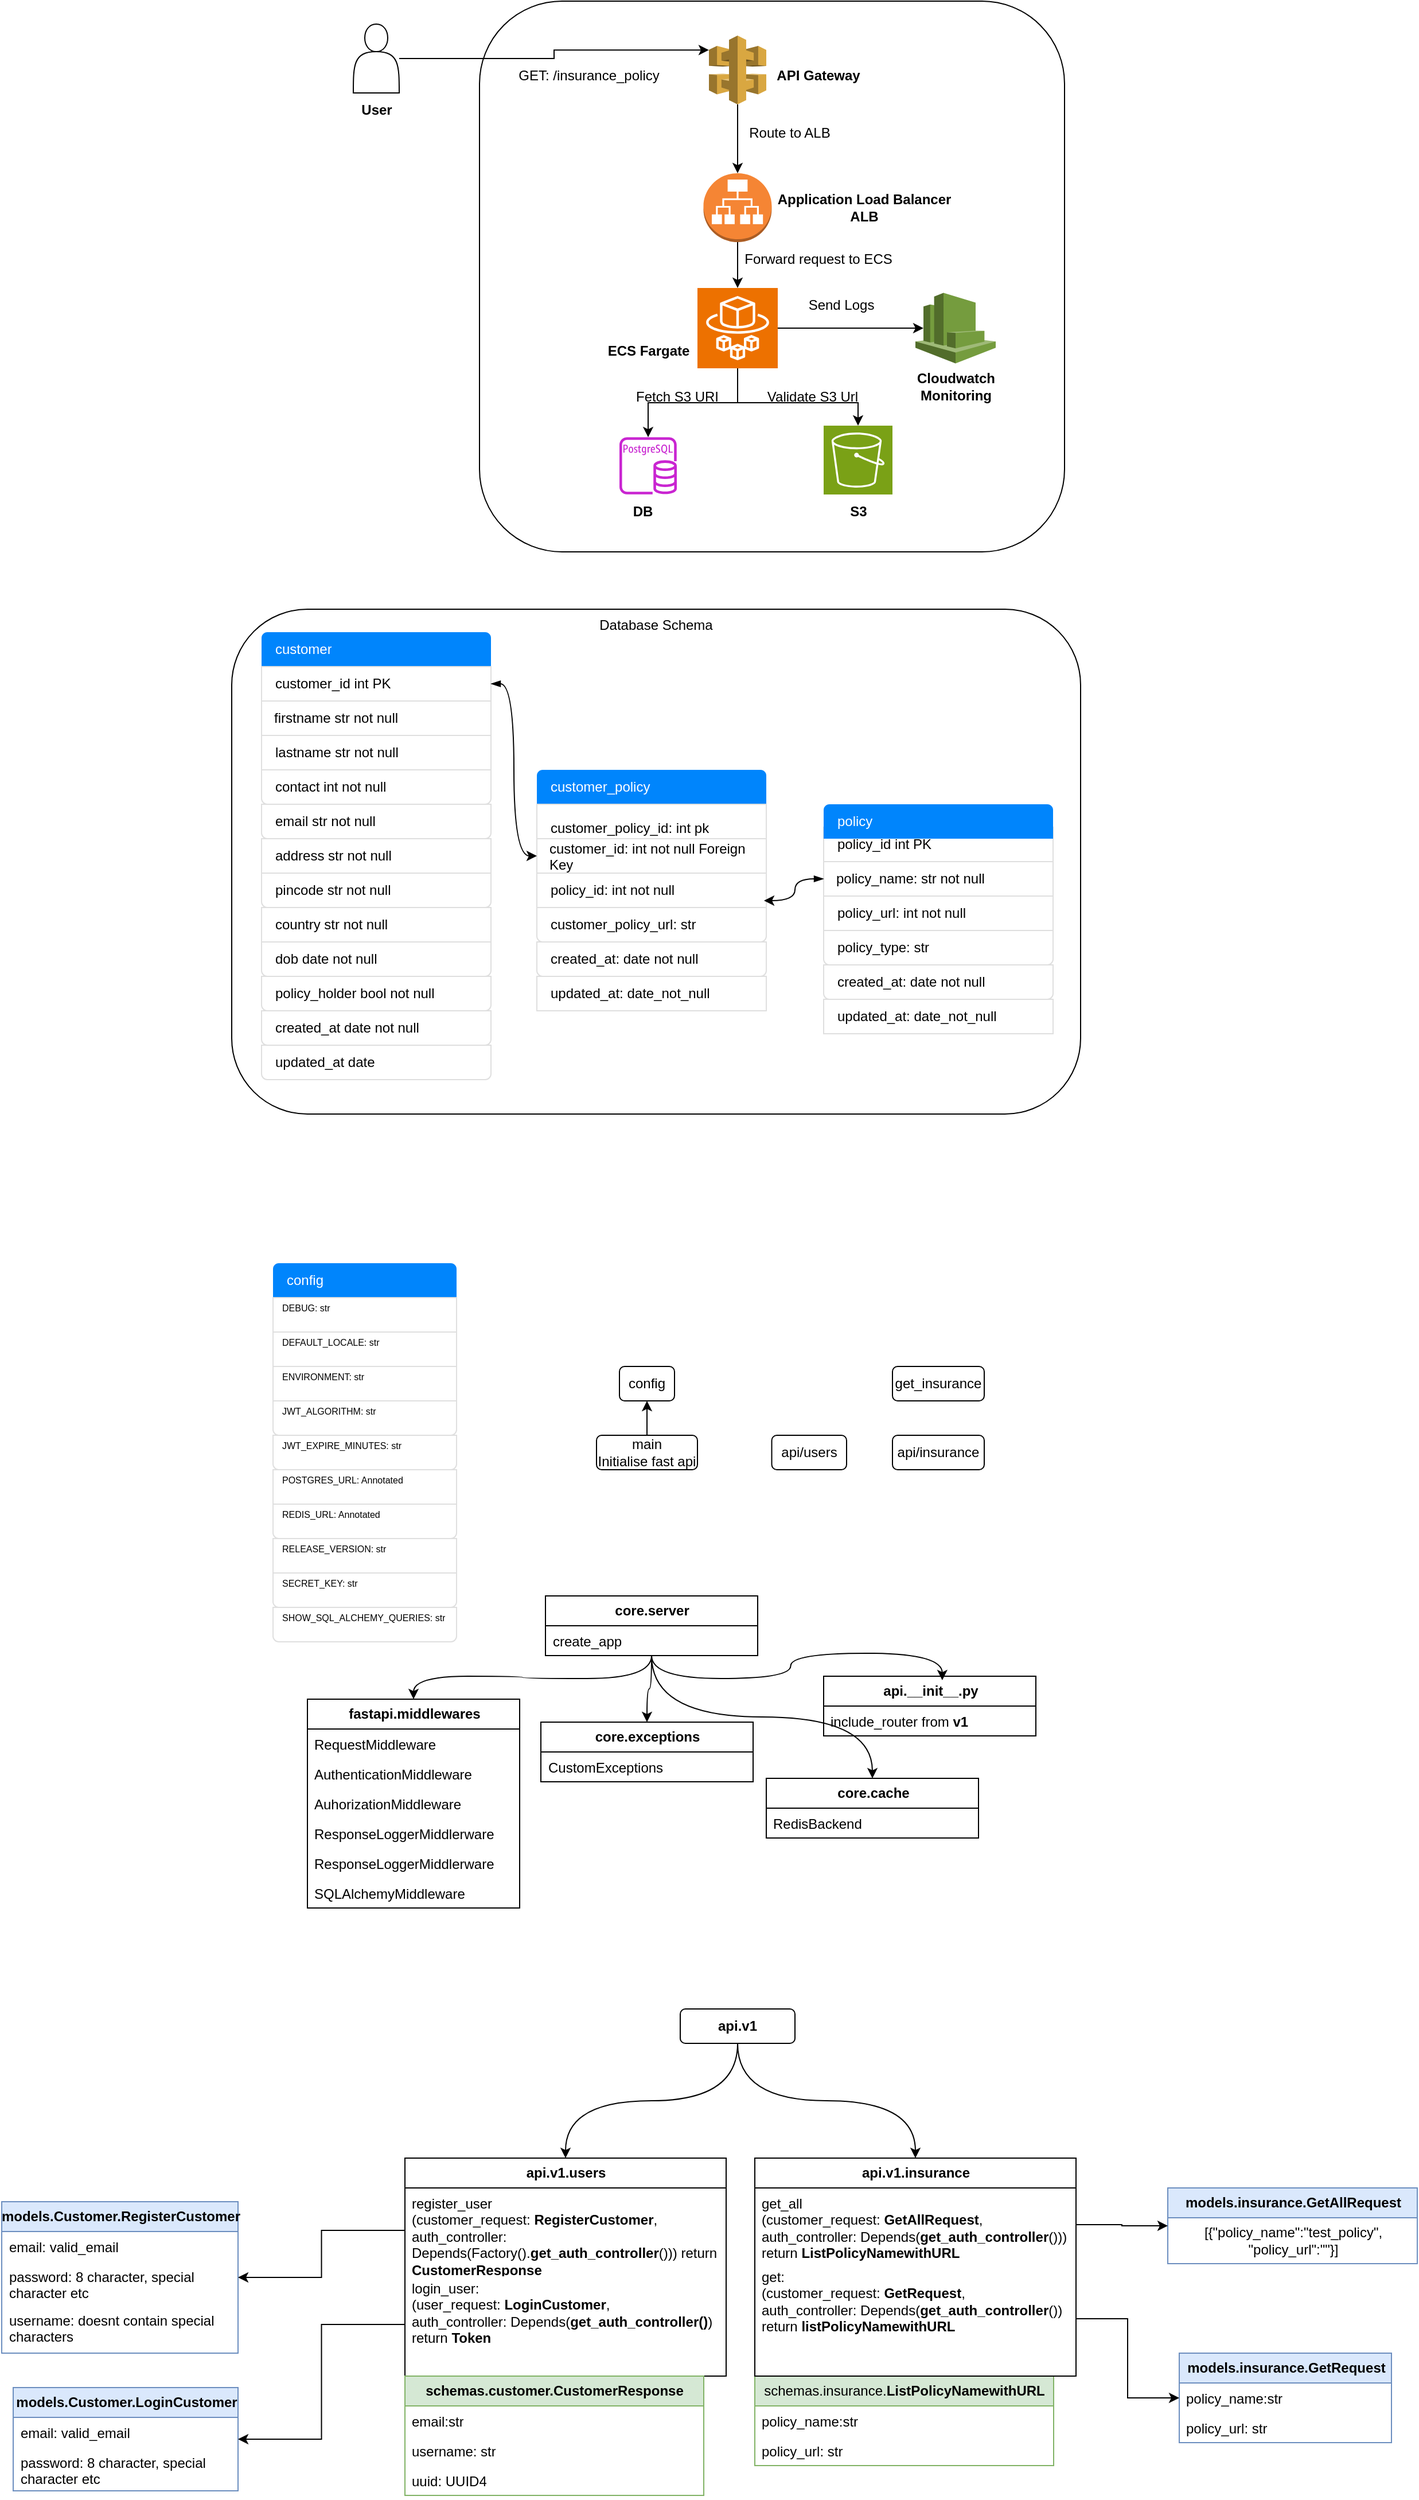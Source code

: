 <mxfile version="24.7.17">
  <diagram name="Page-1" id="BmRHWeZcQ2JRgK2zJg85">
    <mxGraphModel dx="2812" dy="1030" grid="1" gridSize="10" guides="1" tooltips="1" connect="1" arrows="1" fold="1" page="1" pageScale="1" pageWidth="827" pageHeight="1169" math="0" shadow="0">
      <root>
        <mxCell id="0" />
        <mxCell id="1" parent="0" />
        <mxCell id="vHByHvFqB6uSiXXfUXoa-16" value="Database Schema" style="rounded=1;whiteSpace=wrap;html=1;verticalAlign=top;" vertex="1" parent="1">
          <mxGeometry x="44" y="720" width="740" height="440" as="geometry" />
        </mxCell>
        <mxCell id="Dceuh1mDBH2nf0rDZ63H-2" value="" style="rounded=1;whiteSpace=wrap;html=1;" parent="1" vertex="1">
          <mxGeometry x="260" y="190" width="510" height="480" as="geometry" />
        </mxCell>
        <mxCell id="Dceuh1mDBH2nf0rDZ63H-1" value="" style="shape=actor;whiteSpace=wrap;html=1;" parent="1" vertex="1">
          <mxGeometry x="150" y="210" width="40" height="60" as="geometry" />
        </mxCell>
        <mxCell id="Dceuh1mDBH2nf0rDZ63H-6" value="" style="outlineConnect=0;dashed=0;verticalLabelPosition=bottom;verticalAlign=top;align=center;html=1;shape=mxgraph.aws3.api_gateway;fillColor=#D9A741;gradientColor=none;" parent="1" vertex="1">
          <mxGeometry x="460" y="220" width="50" height="60" as="geometry" />
        </mxCell>
        <mxCell id="Dceuh1mDBH2nf0rDZ63H-18" style="edgeStyle=orthogonalEdgeStyle;rounded=0;orthogonalLoop=1;jettySize=auto;html=1;exitX=0.5;exitY=1;exitDx=0;exitDy=0;exitPerimeter=0;" parent="1" source="Dceuh1mDBH2nf0rDZ63H-8" target="Dceuh1mDBH2nf0rDZ63H-10" edge="1">
          <mxGeometry relative="1" as="geometry" />
        </mxCell>
        <mxCell id="Dceuh1mDBH2nf0rDZ63H-8" value="" style="outlineConnect=0;dashed=0;verticalLabelPosition=bottom;verticalAlign=top;align=center;html=1;shape=mxgraph.aws3.application_load_balancer;fillColor=#F58534;gradientColor=none;" parent="1" vertex="1">
          <mxGeometry x="455.25" y="340" width="59.5" height="60" as="geometry" />
        </mxCell>
        <mxCell id="Dceuh1mDBH2nf0rDZ63H-9" style="edgeStyle=orthogonalEdgeStyle;rounded=0;orthogonalLoop=1;jettySize=auto;html=1;exitX=0.5;exitY=1;exitDx=0;exitDy=0;exitPerimeter=0;entryX=0.5;entryY=0;entryDx=0;entryDy=0;entryPerimeter=0;" parent="1" source="Dceuh1mDBH2nf0rDZ63H-6" target="Dceuh1mDBH2nf0rDZ63H-8" edge="1">
          <mxGeometry relative="1" as="geometry" />
        </mxCell>
        <mxCell id="Dceuh1mDBH2nf0rDZ63H-15" style="edgeStyle=orthogonalEdgeStyle;rounded=0;orthogonalLoop=1;jettySize=auto;html=1;exitX=0.5;exitY=1;exitDx=0;exitDy=0;exitPerimeter=0;" parent="1" source="Dceuh1mDBH2nf0rDZ63H-10" target="Dceuh1mDBH2nf0rDZ63H-13" edge="1">
          <mxGeometry relative="1" as="geometry" />
        </mxCell>
        <mxCell id="Dceuh1mDBH2nf0rDZ63H-16" style="edgeStyle=orthogonalEdgeStyle;rounded=0;orthogonalLoop=1;jettySize=auto;html=1;" parent="1" source="Dceuh1mDBH2nf0rDZ63H-10" target="Dceuh1mDBH2nf0rDZ63H-14" edge="1">
          <mxGeometry relative="1" as="geometry">
            <Array as="points">
              <mxPoint x="485" y="540" />
              <mxPoint x="590" y="540" />
            </Array>
          </mxGeometry>
        </mxCell>
        <mxCell id="Dceuh1mDBH2nf0rDZ63H-10" value="" style="sketch=0;points=[[0,0,0],[0.25,0,0],[0.5,0,0],[0.75,0,0],[1,0,0],[0,1,0],[0.25,1,0],[0.5,1,0],[0.75,1,0],[1,1,0],[0,0.25,0],[0,0.5,0],[0,0.75,0],[1,0.25,0],[1,0.5,0],[1,0.75,0]];outlineConnect=0;fontColor=#232F3E;fillColor=#ED7100;strokeColor=#ffffff;dashed=0;verticalLabelPosition=bottom;verticalAlign=top;align=center;html=1;fontSize=12;fontStyle=0;aspect=fixed;shape=mxgraph.aws4.resourceIcon;resIcon=mxgraph.aws4.fargate;" parent="1" vertex="1">
          <mxGeometry x="450" y="440" width="70" height="70" as="geometry" />
        </mxCell>
        <mxCell id="Dceuh1mDBH2nf0rDZ63H-13" value="" style="sketch=0;outlineConnect=0;fontColor=#232F3E;gradientColor=none;fillColor=#C925D1;strokeColor=none;dashed=0;verticalLabelPosition=bottom;verticalAlign=top;align=center;html=1;fontSize=12;fontStyle=0;aspect=fixed;pointerEvents=1;shape=mxgraph.aws4.rds_postgresql_instance;" parent="1" vertex="1">
          <mxGeometry x="382" y="570" width="50" height="50" as="geometry" />
        </mxCell>
        <mxCell id="Dceuh1mDBH2nf0rDZ63H-14" value="" style="sketch=0;points=[[0,0,0],[0.25,0,0],[0.5,0,0],[0.75,0,0],[1,0,0],[0,1,0],[0.25,1,0],[0.5,1,0],[0.75,1,0],[1,1,0],[0,0.25,0],[0,0.5,0],[0,0.75,0],[1,0.25,0],[1,0.5,0],[1,0.75,0]];outlineConnect=0;fontColor=#232F3E;fillColor=#7AA116;strokeColor=#ffffff;dashed=0;verticalLabelPosition=bottom;verticalAlign=top;align=center;html=1;fontSize=12;fontStyle=0;aspect=fixed;shape=mxgraph.aws4.resourceIcon;resIcon=mxgraph.aws4.s3;" parent="1" vertex="1">
          <mxGeometry x="560" y="560" width="60" height="60" as="geometry" />
        </mxCell>
        <mxCell id="Dceuh1mDBH2nf0rDZ63H-17" value="" style="outlineConnect=0;dashed=0;verticalLabelPosition=bottom;verticalAlign=top;align=center;html=1;shape=mxgraph.aws3.cloudwatch;fillColor=#759C3E;gradientColor=none;" parent="1" vertex="1">
          <mxGeometry x="640" y="444.25" width="70" height="61.5" as="geometry" />
        </mxCell>
        <mxCell id="Dceuh1mDBH2nf0rDZ63H-19" style="edgeStyle=orthogonalEdgeStyle;rounded=0;orthogonalLoop=1;jettySize=auto;html=1;exitX=1;exitY=0.5;exitDx=0;exitDy=0;exitPerimeter=0;entryX=0.1;entryY=0.5;entryDx=0;entryDy=0;entryPerimeter=0;" parent="1" source="Dceuh1mDBH2nf0rDZ63H-10" target="Dceuh1mDBH2nf0rDZ63H-17" edge="1">
          <mxGeometry relative="1" as="geometry" />
        </mxCell>
        <mxCell id="Dceuh1mDBH2nf0rDZ63H-20" style="edgeStyle=orthogonalEdgeStyle;rounded=0;orthogonalLoop=1;jettySize=auto;html=1;entryX=0;entryY=0.21;entryDx=0;entryDy=0;entryPerimeter=0;" parent="1" source="Dceuh1mDBH2nf0rDZ63H-1" target="Dceuh1mDBH2nf0rDZ63H-6" edge="1">
          <mxGeometry relative="1" as="geometry" />
        </mxCell>
        <mxCell id="Dceuh1mDBH2nf0rDZ63H-21" value="API Gateway" style="text;html=1;align=center;verticalAlign=middle;resizable=0;points=[];autosize=1;strokeColor=none;fillColor=none;fontStyle=1" parent="1" vertex="1">
          <mxGeometry x="510" y="240" width="90" height="30" as="geometry" />
        </mxCell>
        <mxCell id="Dceuh1mDBH2nf0rDZ63H-22" value="GET: /insurance_policy" style="text;html=1;align=center;verticalAlign=middle;resizable=0;points=[];autosize=1;strokeColor=none;fillColor=none;" parent="1" vertex="1">
          <mxGeometry x="280" y="240" width="150" height="30" as="geometry" />
        </mxCell>
        <mxCell id="Dceuh1mDBH2nf0rDZ63H-23" value="User" style="text;html=1;align=center;verticalAlign=middle;resizable=0;points=[];autosize=1;strokeColor=none;fillColor=none;fontStyle=1" parent="1" vertex="1">
          <mxGeometry x="145" y="270" width="50" height="30" as="geometry" />
        </mxCell>
        <mxCell id="Dceuh1mDBH2nf0rDZ63H-24" value="Application Load Balancer&lt;br&gt;ALB" style="text;html=1;align=center;verticalAlign=middle;resizable=0;points=[];autosize=1;strokeColor=none;fillColor=none;fontStyle=1" parent="1" vertex="1">
          <mxGeometry x="514.75" y="350" width="160" height="40" as="geometry" />
        </mxCell>
        <mxCell id="Dceuh1mDBH2nf0rDZ63H-27" value="Route to ALB" style="text;html=1;align=center;verticalAlign=middle;resizable=0;points=[];autosize=1;strokeColor=none;fillColor=none;" parent="1" vertex="1">
          <mxGeometry x="485" y="290" width="90" height="30" as="geometry" />
        </mxCell>
        <mxCell id="Dceuh1mDBH2nf0rDZ63H-28" value="Forward request to ECS" style="text;html=1;align=center;verticalAlign=middle;resizable=0;points=[];autosize=1;strokeColor=none;fillColor=none;" parent="1" vertex="1">
          <mxGeometry x="480" y="400" width="150" height="30" as="geometry" />
        </mxCell>
        <mxCell id="Dceuh1mDBH2nf0rDZ63H-29" value="Send Logs" style="text;html=1;align=center;verticalAlign=middle;resizable=0;points=[];autosize=1;strokeColor=none;fillColor=none;" parent="1" vertex="1">
          <mxGeometry x="535" y="440" width="80" height="30" as="geometry" />
        </mxCell>
        <mxCell id="Dceuh1mDBH2nf0rDZ63H-30" value="Validate S3 Url" style="text;html=1;align=center;verticalAlign=middle;resizable=0;points=[];autosize=1;strokeColor=none;fillColor=none;" parent="1" vertex="1">
          <mxGeometry x="500" y="520" width="100" height="30" as="geometry" />
        </mxCell>
        <mxCell id="Dceuh1mDBH2nf0rDZ63H-31" value="Fetch S3 URI" style="text;html=1;align=center;verticalAlign=middle;resizable=0;points=[];autosize=1;strokeColor=none;fillColor=none;" parent="1" vertex="1">
          <mxGeometry x="382" y="520" width="100" height="30" as="geometry" />
        </mxCell>
        <mxCell id="Dceuh1mDBH2nf0rDZ63H-32" value="Cloudwatch&lt;br&gt;Monitoring" style="text;html=1;align=center;verticalAlign=middle;resizable=0;points=[];autosize=1;strokeColor=none;fillColor=none;fontStyle=1" parent="1" vertex="1">
          <mxGeometry x="630" y="505.75" width="90" height="40" as="geometry" />
        </mxCell>
        <mxCell id="Dceuh1mDBH2nf0rDZ63H-33" value="S3" style="text;html=1;align=center;verticalAlign=middle;resizable=0;points=[];autosize=1;strokeColor=none;fillColor=none;fontStyle=1" parent="1" vertex="1">
          <mxGeometry x="570" y="620" width="40" height="30" as="geometry" />
        </mxCell>
        <mxCell id="Dceuh1mDBH2nf0rDZ63H-34" value="DB" style="text;html=1;align=center;verticalAlign=middle;resizable=0;points=[];autosize=1;strokeColor=none;fillColor=none;fontStyle=1" parent="1" vertex="1">
          <mxGeometry x="382" y="620" width="40" height="30" as="geometry" />
        </mxCell>
        <mxCell id="Dceuh1mDBH2nf0rDZ63H-35" value="ECS Fargate" style="text;html=1;align=center;verticalAlign=middle;resizable=0;points=[];autosize=1;strokeColor=none;fillColor=none;fontStyle=1" parent="1" vertex="1">
          <mxGeometry x="362" y="480" width="90" height="30" as="geometry" />
        </mxCell>
        <mxCell id="vHByHvFqB6uSiXXfUXoa-23" value="" style="swimlane;fontStyle=0;childLayout=stackLayout;horizontal=1;startSize=0;horizontalStack=0;resizeParent=1;resizeParentMax=0;resizeLast=0;collapsible=0;marginBottom=0;whiteSpace=wrap;html=1;strokeColor=none;fillColor=none;spacing=1;" vertex="1" parent="1">
          <mxGeometry x="70" y="740" width="200" height="390" as="geometry" />
        </mxCell>
        <mxCell id="vHByHvFqB6uSiXXfUXoa-24" value="customer" style="text;strokeColor=none;fillColor=#0085FC;align=left;verticalAlign=middle;spacingLeft=10;spacingRight=10;overflow=hidden;points=[[0,0.5],[1,0.5]];portConstraint=eastwest;rotatable=0;whiteSpace=wrap;html=1;shape=mxgraph.bootstrap.topButton;rSize=5;fontColor=#ffffff;" vertex="1" parent="vHByHvFqB6uSiXXfUXoa-23">
          <mxGeometry width="200" height="30" as="geometry" />
        </mxCell>
        <mxCell id="vHByHvFqB6uSiXXfUXoa-25" value="customer_id int PK" style="text;strokeColor=#DFDFDF;fillColor=#FFFFFF;align=left;verticalAlign=middle;spacingLeft=10;spacingRight=10;overflow=hidden;points=[[0,0.5],[1,0.5]];portConstraint=eastwest;rotatable=0;whiteSpace=wrap;html=1;rSize=5;fontColor=#000000;" vertex="1" parent="vHByHvFqB6uSiXXfUXoa-23">
          <mxGeometry y="30" width="200" height="30" as="geometry" />
        </mxCell>
        <mxCell id="vHByHvFqB6uSiXXfUXoa-26" value="firstname str not null" style="text;strokeColor=#DFDFDF;fillColor=#FFFFFF;align=left;verticalAlign=middle;spacingLeft=10;spacingRight=10;overflow=hidden;points=[[0,0.5],[1,0.5]];portConstraint=eastwest;rotatable=0;whiteSpace=wrap;html=1;rSize=5;fontColor=#000000;spacing=1;" vertex="1" parent="vHByHvFqB6uSiXXfUXoa-23">
          <mxGeometry y="60" width="200" height="30" as="geometry" />
        </mxCell>
        <mxCell id="vHByHvFqB6uSiXXfUXoa-27" value="lastname str not null" style="text;strokeColor=#DFDFDF;fillColor=#FFFFFF;align=left;verticalAlign=middle;spacingLeft=10;spacingRight=10;overflow=hidden;points=[[0,0.5],[1,0.5]];portConstraint=eastwest;rotatable=0;whiteSpace=wrap;html=1;rSize=5;fontColor=#000000;" vertex="1" parent="vHByHvFqB6uSiXXfUXoa-23">
          <mxGeometry y="90" width="200" height="30" as="geometry" />
        </mxCell>
        <mxCell id="vHByHvFqB6uSiXXfUXoa-28" value="contact int not null" style="text;strokeColor=#DFDFDF;fillColor=#FFFFFF;align=left;verticalAlign=middle;spacingLeft=10;spacingRight=10;overflow=hidden;points=[[0,0.5],[1,0.5]];portConstraint=eastwest;rotatable=0;whiteSpace=wrap;html=1;shape=mxgraph.bootstrap.bottomButton;rSize=5;fontColor=#000000;" vertex="1" parent="vHByHvFqB6uSiXXfUXoa-23">
          <mxGeometry y="120" width="200" height="30" as="geometry" />
        </mxCell>
        <mxCell id="vHByHvFqB6uSiXXfUXoa-29" value="email str not null" style="text;strokeColor=#DFDFDF;fillColor=#FFFFFF;align=left;verticalAlign=middle;spacingLeft=10;spacingRight=10;overflow=hidden;points=[[0,0.5],[1,0.5]];portConstraint=eastwest;rotatable=0;whiteSpace=wrap;html=1;shape=mxgraph.bootstrap.bottomButton;rSize=5;fontColor=#000000;" vertex="1" parent="vHByHvFqB6uSiXXfUXoa-23">
          <mxGeometry y="150" width="200" height="30" as="geometry" />
        </mxCell>
        <mxCell id="vHByHvFqB6uSiXXfUXoa-30" value="address str not null" style="text;strokeColor=#DFDFDF;fillColor=#FFFFFF;align=left;verticalAlign=middle;spacingLeft=10;spacingRight=10;overflow=hidden;points=[[0,0.5],[1,0.5]];portConstraint=eastwest;rotatable=0;whiteSpace=wrap;html=1;rSize=5;fontColor=#000000;" vertex="1" parent="vHByHvFqB6uSiXXfUXoa-23">
          <mxGeometry y="180" width="200" height="30" as="geometry" />
        </mxCell>
        <mxCell id="vHByHvFqB6uSiXXfUXoa-31" value="pincode str not null" style="text;strokeColor=#DFDFDF;fillColor=#FFFFFF;align=left;verticalAlign=middle;spacingLeft=10;spacingRight=10;overflow=hidden;points=[[0,0.5],[1,0.5]];portConstraint=eastwest;rotatable=0;whiteSpace=wrap;html=1;shape=mxgraph.bootstrap.bottomButton;rSize=5;fontColor=#000000;" vertex="1" parent="vHByHvFqB6uSiXXfUXoa-23">
          <mxGeometry y="210" width="200" height="30" as="geometry" />
        </mxCell>
        <mxCell id="vHByHvFqB6uSiXXfUXoa-32" value="country str not null" style="text;strokeColor=#DFDFDF;fillColor=#FFFFFF;align=left;verticalAlign=middle;spacingLeft=10;spacingRight=10;overflow=hidden;points=[[0,0.5],[1,0.5]];portConstraint=eastwest;rotatable=0;whiteSpace=wrap;html=1;rSize=5;fontColor=#000000;" vertex="1" parent="vHByHvFqB6uSiXXfUXoa-23">
          <mxGeometry y="240" width="200" height="30" as="geometry" />
        </mxCell>
        <mxCell id="vHByHvFqB6uSiXXfUXoa-33" value="dob date not null" style="text;strokeColor=#DFDFDF;fillColor=#FFFFFF;align=left;verticalAlign=middle;spacingLeft=10;spacingRight=10;overflow=hidden;points=[[0,0.5],[1,0.5]];portConstraint=eastwest;rotatable=0;whiteSpace=wrap;html=1;shape=mxgraph.bootstrap.bottomButton;rSize=5;fontColor=#000000;" vertex="1" parent="vHByHvFqB6uSiXXfUXoa-23">
          <mxGeometry y="270" width="200" height="30" as="geometry" />
        </mxCell>
        <mxCell id="vHByHvFqB6uSiXXfUXoa-34" value="policy_holder bool not null" style="text;strokeColor=#DFDFDF;fillColor=#FFFFFF;align=left;verticalAlign=middle;spacingLeft=10;spacingRight=10;overflow=hidden;points=[[0,0.5],[1,0.5]];portConstraint=eastwest;rotatable=0;whiteSpace=wrap;html=1;shape=mxgraph.bootstrap.bottomButton;rSize=5;fontColor=#000000;" vertex="1" parent="vHByHvFqB6uSiXXfUXoa-23">
          <mxGeometry y="300" width="200" height="30" as="geometry" />
        </mxCell>
        <mxCell id="vHByHvFqB6uSiXXfUXoa-36" value="created_at date not null" style="text;strokeColor=#DFDFDF;fillColor=#FFFFFF;align=left;verticalAlign=middle;spacingLeft=10;spacingRight=10;overflow=hidden;points=[[0,0.5],[1,0.5]];portConstraint=eastwest;rotatable=0;whiteSpace=wrap;html=1;shape=mxgraph.bootstrap.bottomButton;rSize=5;fontColor=#000000;" vertex="1" parent="vHByHvFqB6uSiXXfUXoa-23">
          <mxGeometry y="330" width="200" height="30" as="geometry" />
        </mxCell>
        <mxCell id="vHByHvFqB6uSiXXfUXoa-37" value="updated_at date&amp;nbsp;" style="text;strokeColor=#DFDFDF;fillColor=#FFFFFF;align=left;verticalAlign=middle;spacingLeft=10;spacingRight=10;overflow=hidden;points=[[0,0.5],[1,0.5]];portConstraint=eastwest;rotatable=0;whiteSpace=wrap;html=1;shape=mxgraph.bootstrap.bottomButton;rSize=5;fontColor=#000000;" vertex="1" parent="vHByHvFqB6uSiXXfUXoa-23">
          <mxGeometry y="360" width="200" height="30" as="geometry" />
        </mxCell>
        <mxCell id="vHByHvFqB6uSiXXfUXoa-38" value="" style="swimlane;fontStyle=0;childLayout=stackLayout;horizontal=1;startSize=0;horizontalStack=0;resizeParent=1;resizeParentMax=0;resizeLast=0;collapsible=0;marginBottom=0;whiteSpace=wrap;html=1;strokeColor=none;fillColor=none;spacing=1;" vertex="1" parent="1">
          <mxGeometry x="310" y="860" width="200" height="210" as="geometry" />
        </mxCell>
        <mxCell id="vHByHvFqB6uSiXXfUXoa-39" value="customer_policy" style="text;strokeColor=none;fillColor=#0085FC;align=left;verticalAlign=middle;spacingLeft=10;spacingRight=10;overflow=hidden;points=[[0,0.5],[1,0.5]];portConstraint=eastwest;rotatable=0;whiteSpace=wrap;html=1;shape=mxgraph.bootstrap.topButton;rSize=5;fontColor=#ffffff;" vertex="1" parent="vHByHvFqB6uSiXXfUXoa-38">
          <mxGeometry width="200" height="30" as="geometry" />
        </mxCell>
        <mxCell id="vHByHvFqB6uSiXXfUXoa-40" value="&lt;h1 style=&quot;margin-top: 0px; margin-bottom: 5px;&quot;&gt;&lt;font style=&quot;font-size: 12px; font-weight: normal;&quot;&gt;customer_policy_id: int pk&lt;/font&gt;&lt;/h1&gt;" style="text;strokeColor=#DFDFDF;fillColor=#FFFFFF;align=left;verticalAlign=middle;spacingLeft=10;spacingRight=10;overflow=hidden;points=[[0,0.5],[1,0.5]];portConstraint=eastwest;rotatable=0;whiteSpace=wrap;html=1;rSize=5;fontColor=#000000;" vertex="1" parent="vHByHvFqB6uSiXXfUXoa-38">
          <mxGeometry y="30" width="200" height="30" as="geometry" />
        </mxCell>
        <mxCell id="vHByHvFqB6uSiXXfUXoa-41" value="&lt;div&gt;customer_id: int not null Foreign Key&lt;/div&gt;" style="text;strokeColor=#DFDFDF;fillColor=#FFFFFF;align=left;verticalAlign=middle;spacingLeft=10;spacingRight=10;overflow=hidden;points=[[0,0.5],[1,0.5]];portConstraint=eastwest;rotatable=0;whiteSpace=wrap;html=1;rSize=5;fontColor=#000000;spacing=1;" vertex="1" parent="vHByHvFqB6uSiXXfUXoa-38">
          <mxGeometry y="60" width="200" height="30" as="geometry" />
        </mxCell>
        <mxCell id="vHByHvFqB6uSiXXfUXoa-42" value="&lt;div&gt;policy_id: int not null&lt;/div&gt;" style="text;strokeColor=#DFDFDF;fillColor=#FFFFFF;align=left;verticalAlign=middle;spacingLeft=10;spacingRight=10;overflow=hidden;points=[[0,0.5],[1,0.5]];portConstraint=eastwest;rotatable=0;whiteSpace=wrap;html=1;rSize=5;fontColor=#000000;" vertex="1" parent="vHByHvFqB6uSiXXfUXoa-38">
          <mxGeometry y="90" width="200" height="30" as="geometry" />
        </mxCell>
        <mxCell id="vHByHvFqB6uSiXXfUXoa-43" value="customer_policy_url: str" style="text;strokeColor=#DFDFDF;fillColor=#FFFFFF;align=left;verticalAlign=middle;spacingLeft=10;spacingRight=10;overflow=hidden;points=[[0,0.5],[1,0.5]];portConstraint=eastwest;rotatable=0;whiteSpace=wrap;html=1;shape=mxgraph.bootstrap.bottomButton;rSize=5;fontColor=#000000;" vertex="1" parent="vHByHvFqB6uSiXXfUXoa-38">
          <mxGeometry y="120" width="200" height="30" as="geometry" />
        </mxCell>
        <mxCell id="vHByHvFqB6uSiXXfUXoa-44" value="&lt;div&gt;created_at: date not null&lt;/div&gt;" style="text;strokeColor=#DFDFDF;fillColor=#FFFFFF;align=left;verticalAlign=middle;spacingLeft=10;spacingRight=10;overflow=hidden;points=[[0,0.5],[1,0.5]];portConstraint=eastwest;rotatable=0;whiteSpace=wrap;html=1;shape=mxgraph.bootstrap.bottomButton;rSize=5;fontColor=#000000;" vertex="1" parent="vHByHvFqB6uSiXXfUXoa-38">
          <mxGeometry y="150" width="200" height="30" as="geometry" />
        </mxCell>
        <mxCell id="vHByHvFqB6uSiXXfUXoa-45" value="updated_at: date_not_null" style="text;strokeColor=#DFDFDF;fillColor=#FFFFFF;align=left;verticalAlign=middle;spacingLeft=10;spacingRight=10;overflow=hidden;points=[[0,0.5],[1,0.5]];portConstraint=eastwest;rotatable=0;whiteSpace=wrap;html=1;rSize=5;fontColor=#000000;" vertex="1" parent="vHByHvFqB6uSiXXfUXoa-38">
          <mxGeometry y="180" width="200" height="30" as="geometry" />
        </mxCell>
        <mxCell id="vHByHvFqB6uSiXXfUXoa-52" value="" style="swimlane;fontStyle=0;childLayout=stackLayout;horizontal=1;startSize=0;horizontalStack=0;resizeParent=1;resizeParentMax=0;resizeLast=0;collapsible=0;marginBottom=0;whiteSpace=wrap;html=1;strokeColor=none;fillColor=none;spacing=1;" vertex="1" parent="1">
          <mxGeometry x="560" y="910" width="200" height="180" as="geometry" />
        </mxCell>
        <mxCell id="vHByHvFqB6uSiXXfUXoa-54" value="policy_id int PK" style="text;strokeColor=#DFDFDF;fillColor=#FFFFFF;align=left;verticalAlign=middle;spacingLeft=10;spacingRight=10;overflow=hidden;points=[[0,0.5],[1,0.5]];portConstraint=eastwest;rotatable=0;whiteSpace=wrap;html=1;rSize=5;fontColor=#000000;" vertex="1" parent="vHByHvFqB6uSiXXfUXoa-52">
          <mxGeometry width="200" height="30" as="geometry" />
        </mxCell>
        <mxCell id="vHByHvFqB6uSiXXfUXoa-55" value="policy_name: str not null" style="text;strokeColor=#DFDFDF;fillColor=#FFFFFF;align=left;verticalAlign=middle;spacingLeft=10;spacingRight=10;overflow=hidden;points=[[0,0.5],[1,0.5]];portConstraint=eastwest;rotatable=0;whiteSpace=wrap;html=1;rSize=5;fontColor=#000000;spacing=1;" vertex="1" parent="vHByHvFqB6uSiXXfUXoa-52">
          <mxGeometry y="30" width="200" height="30" as="geometry" />
        </mxCell>
        <mxCell id="vHByHvFqB6uSiXXfUXoa-56" value="policy_url: int not null" style="text;strokeColor=#DFDFDF;fillColor=#FFFFFF;align=left;verticalAlign=middle;spacingLeft=10;spacingRight=10;overflow=hidden;points=[[0,0.5],[1,0.5]];portConstraint=eastwest;rotatable=0;whiteSpace=wrap;html=1;rSize=5;fontColor=#000000;" vertex="1" parent="vHByHvFqB6uSiXXfUXoa-52">
          <mxGeometry y="60" width="200" height="30" as="geometry" />
        </mxCell>
        <mxCell id="vHByHvFqB6uSiXXfUXoa-57" value="&lt;div&gt;policy_type: str&lt;/div&gt;" style="text;strokeColor=#DFDFDF;fillColor=#FFFFFF;align=left;verticalAlign=middle;spacingLeft=10;spacingRight=10;overflow=hidden;points=[[0,0.5],[1,0.5]];portConstraint=eastwest;rotatable=0;whiteSpace=wrap;html=1;shape=mxgraph.bootstrap.bottomButton;rSize=5;fontColor=#000000;" vertex="1" parent="vHByHvFqB6uSiXXfUXoa-52">
          <mxGeometry y="90" width="200" height="30" as="geometry" />
        </mxCell>
        <mxCell id="vHByHvFqB6uSiXXfUXoa-58" value="&lt;div&gt;created_at: date not null&lt;/div&gt;" style="text;strokeColor=#DFDFDF;fillColor=#FFFFFF;align=left;verticalAlign=middle;spacingLeft=10;spacingRight=10;overflow=hidden;points=[[0,0.5],[1,0.5]];portConstraint=eastwest;rotatable=0;whiteSpace=wrap;html=1;shape=mxgraph.bootstrap.bottomButton;rSize=5;fontColor=#000000;" vertex="1" parent="vHByHvFqB6uSiXXfUXoa-52">
          <mxGeometry y="120" width="200" height="30" as="geometry" />
        </mxCell>
        <mxCell id="vHByHvFqB6uSiXXfUXoa-59" value="updated_at: date_not_null" style="text;strokeColor=#DFDFDF;fillColor=#FFFFFF;align=left;verticalAlign=middle;spacingLeft=10;spacingRight=10;overflow=hidden;points=[[0,0.5],[1,0.5]];portConstraint=eastwest;rotatable=0;whiteSpace=wrap;html=1;rSize=5;fontColor=#000000;" vertex="1" parent="vHByHvFqB6uSiXXfUXoa-52">
          <mxGeometry y="150" width="200" height="30" as="geometry" />
        </mxCell>
        <mxCell id="vHByHvFqB6uSiXXfUXoa-60" value="" style="edgeStyle=orthogonalEdgeStyle;rounded=0;orthogonalLoop=1;jettySize=auto;html=1;entryX=0.99;entryY=0.8;entryDx=0;entryDy=0;entryPerimeter=0;verticalAlign=middle;curved=1;startArrow=blockThin;startFill=1;" edge="1" parent="1" source="vHByHvFqB6uSiXXfUXoa-55" target="vHByHvFqB6uSiXXfUXoa-42">
          <mxGeometry relative="1" as="geometry" />
        </mxCell>
        <mxCell id="vHByHvFqB6uSiXXfUXoa-53" value="policy" style="text;strokeColor=none;fillColor=#0085FC;align=left;verticalAlign=middle;spacingLeft=10;spacingRight=10;overflow=hidden;points=[[0,0.5],[1,0.5]];portConstraint=eastwest;rotatable=0;whiteSpace=wrap;html=1;shape=mxgraph.bootstrap.topButton;rSize=5;fontColor=#ffffff;" vertex="1" parent="1">
          <mxGeometry x="560" y="890" width="200" height="30" as="geometry" />
        </mxCell>
        <mxCell id="vHByHvFqB6uSiXXfUXoa-61" style="edgeStyle=orthogonalEdgeStyle;rounded=0;orthogonalLoop=1;jettySize=auto;html=1;exitX=1;exitY=0.5;exitDx=0;exitDy=0;entryX=0;entryY=0.5;entryDx=0;entryDy=0;startArrow=blockThin;startFill=1;curved=1;" edge="1" parent="1" source="vHByHvFqB6uSiXXfUXoa-25" target="vHByHvFqB6uSiXXfUXoa-41">
          <mxGeometry relative="1" as="geometry" />
        </mxCell>
        <mxCell id="vHByHvFqB6uSiXXfUXoa-63" value="" style="swimlane;fontStyle=0;childLayout=stackLayout;horizontal=1;startSize=0;horizontalStack=0;resizeParent=1;resizeParentMax=0;resizeLast=0;collapsible=0;marginBottom=0;whiteSpace=wrap;html=1;strokeColor=none;fillColor=none;spacing=1;fontSize=8;" vertex="1" parent="1">
          <mxGeometry x="80" y="1290" width="160" height="330" as="geometry" />
        </mxCell>
        <mxCell id="vHByHvFqB6uSiXXfUXoa-64" value="config" style="text;strokeColor=none;fillColor=#0085FC;align=left;verticalAlign=middle;spacingLeft=10;spacingRight=10;overflow=hidden;points=[[0,0.5],[1,0.5]];portConstraint=eastwest;rotatable=0;whiteSpace=wrap;html=1;shape=mxgraph.bootstrap.topButton;rSize=5;fontColor=#ffffff;" vertex="1" parent="vHByHvFqB6uSiXXfUXoa-63">
          <mxGeometry width="160" height="30" as="geometry" />
        </mxCell>
        <mxCell id="vHByHvFqB6uSiXXfUXoa-65" value="DEBUG: str" style="text;strokeColor=#DFDFDF;fillColor=#FFFFFF;align=left;verticalAlign=middle;spacingLeft=8;spacingRight=7;overflow=hidden;points=[[0,0.5],[1,0.5]];portConstraint=eastwest;rotatable=0;whiteSpace=wrap;html=1;rSize=5;fontColor=#000000;fontSize=8;spacing=0;spacingTop=-3;spacingBottom=9;" vertex="1" parent="vHByHvFqB6uSiXXfUXoa-63">
          <mxGeometry y="30" width="160" height="30" as="geometry" />
        </mxCell>
        <mxCell id="vHByHvFqB6uSiXXfUXoa-66" value="DEFAULT_LOCALE: str" style="text;strokeColor=#DFDFDF;fillColor=#FFFFFF;align=left;verticalAlign=middle;spacingLeft=8;spacingRight=7;overflow=hidden;points=[[0,0.5],[1,0.5]];portConstraint=eastwest;rotatable=0;whiteSpace=wrap;html=1;rSize=5;fontColor=#000000;spacing=0;fontSize=8;spacingTop=-3;spacingBottom=9;" vertex="1" parent="vHByHvFqB6uSiXXfUXoa-63">
          <mxGeometry y="60" width="160" height="30" as="geometry" />
        </mxCell>
        <mxCell id="vHByHvFqB6uSiXXfUXoa-67" value="ENVIRONMENT: str" style="text;strokeColor=#DFDFDF;fillColor=#FFFFFF;align=left;verticalAlign=middle;spacingLeft=8;spacingRight=7;overflow=hidden;points=[[0,0.5],[1,0.5]];portConstraint=eastwest;rotatable=0;whiteSpace=wrap;html=1;rSize=5;fontColor=#000000;fontSize=8;spacing=0;spacingTop=-3;spacingBottom=9;" vertex="1" parent="vHByHvFqB6uSiXXfUXoa-63">
          <mxGeometry y="90" width="160" height="30" as="geometry" />
        </mxCell>
        <mxCell id="vHByHvFqB6uSiXXfUXoa-68" value="JWT_ALGORITHM: str" style="text;strokeColor=#DFDFDF;fillColor=#FFFFFF;align=left;verticalAlign=middle;spacingLeft=8;spacingRight=7;overflow=hidden;points=[[0,0.5],[1,0.5]];portConstraint=eastwest;rotatable=0;whiteSpace=wrap;html=1;shape=mxgraph.bootstrap.bottomButton;rSize=5;fontColor=#000000;fontSize=8;spacing=0;spacingTop=-3;spacingBottom=9;" vertex="1" parent="vHByHvFqB6uSiXXfUXoa-63">
          <mxGeometry y="120" width="160" height="30" as="geometry" />
        </mxCell>
        <mxCell id="vHByHvFqB6uSiXXfUXoa-69" value="JWT_EXPIRE_MINUTES: str" style="text;strokeColor=#DFDFDF;fillColor=#FFFFFF;align=left;verticalAlign=middle;spacingLeft=8;spacingRight=7;overflow=hidden;points=[[0,0.5],[1,0.5]];portConstraint=eastwest;rotatable=0;whiteSpace=wrap;html=1;shape=mxgraph.bootstrap.bottomButton;rSize=5;fontColor=#000000;fontSize=8;spacing=0;spacingTop=-3;spacingBottom=9;" vertex="1" parent="vHByHvFqB6uSiXXfUXoa-63">
          <mxGeometry y="150" width="160" height="30" as="geometry" />
        </mxCell>
        <mxCell id="vHByHvFqB6uSiXXfUXoa-70" value="POSTGRES_URL: Annotated" style="text;strokeColor=#DFDFDF;fillColor=#FFFFFF;align=left;verticalAlign=middle;spacingLeft=8;spacingRight=7;overflow=hidden;points=[[0,0.5],[1,0.5]];portConstraint=eastwest;rotatable=0;whiteSpace=wrap;html=1;rSize=5;fontColor=#000000;fontSize=8;spacing=0;spacingTop=-3;spacingBottom=9;" vertex="1" parent="vHByHvFqB6uSiXXfUXoa-63">
          <mxGeometry y="180" width="160" height="30" as="geometry" />
        </mxCell>
        <mxCell id="vHByHvFqB6uSiXXfUXoa-71" value="REDIS_URL: Annotated" style="text;strokeColor=#DFDFDF;fillColor=#FFFFFF;align=left;verticalAlign=middle;spacingLeft=8;spacingRight=7;overflow=hidden;points=[[0,0.5],[1,0.5]];portConstraint=eastwest;rotatable=0;whiteSpace=wrap;html=1;shape=mxgraph.bootstrap.bottomButton;rSize=5;fontColor=#000000;fontSize=8;spacing=0;spacingTop=-3;spacingBottom=9;" vertex="1" parent="vHByHvFqB6uSiXXfUXoa-63">
          <mxGeometry y="210" width="160" height="30" as="geometry" />
        </mxCell>
        <mxCell id="vHByHvFqB6uSiXXfUXoa-72" value="RELEASE_VERSION: str" style="text;strokeColor=#DFDFDF;fillColor=#FFFFFF;align=left;verticalAlign=middle;spacingLeft=8;spacingRight=7;overflow=hidden;points=[[0,0.5],[1,0.5]];portConstraint=eastwest;rotatable=0;whiteSpace=wrap;html=1;rSize=5;fontColor=#000000;fontSize=8;spacing=0;spacingTop=-3;spacingBottom=9;" vertex="1" parent="vHByHvFqB6uSiXXfUXoa-63">
          <mxGeometry y="240" width="160" height="30" as="geometry" />
        </mxCell>
        <mxCell id="vHByHvFqB6uSiXXfUXoa-73" value="SECRET_KEY: str" style="text;strokeColor=#DFDFDF;fillColor=#FFFFFF;align=left;verticalAlign=middle;spacingLeft=8;spacingRight=7;overflow=hidden;points=[[0,0.5],[1,0.5]];portConstraint=eastwest;rotatable=0;whiteSpace=wrap;html=1;shape=mxgraph.bootstrap.bottomButton;rSize=5;fontColor=#000000;fontSize=8;spacing=0;spacingTop=-3;spacingBottom=9;" vertex="1" parent="vHByHvFqB6uSiXXfUXoa-63">
          <mxGeometry y="270" width="160" height="30" as="geometry" />
        </mxCell>
        <mxCell id="vHByHvFqB6uSiXXfUXoa-74" value="SHOW_SQL_ALCHEMY_QUERIES: str" style="text;strokeColor=#DFDFDF;fillColor=#FFFFFF;align=left;verticalAlign=middle;spacingLeft=8;spacingRight=7;overflow=hidden;points=[[0,0.5],[1,0.5]];portConstraint=eastwest;rotatable=0;whiteSpace=wrap;html=1;shape=mxgraph.bootstrap.bottomButton;rSize=5;fontColor=#000000;fontSize=8;spacing=0;spacingTop=-3;spacingBottom=9;" vertex="1" parent="vHByHvFqB6uSiXXfUXoa-63">
          <mxGeometry y="300" width="160" height="30" as="geometry" />
        </mxCell>
        <mxCell id="vHByHvFqB6uSiXXfUXoa-93" style="edgeStyle=orthogonalEdgeStyle;rounded=0;orthogonalLoop=1;jettySize=auto;html=1;exitX=0.5;exitY=0;exitDx=0;exitDy=0;entryX=0.5;entryY=1;entryDx=0;entryDy=0;" edge="1" parent="1" source="vHByHvFqB6uSiXXfUXoa-77" target="vHByHvFqB6uSiXXfUXoa-92">
          <mxGeometry relative="1" as="geometry" />
        </mxCell>
        <mxCell id="vHByHvFqB6uSiXXfUXoa-77" value="main&lt;br&gt;Initialise fast api" style="rounded=1;whiteSpace=wrap;html=1;" vertex="1" parent="1">
          <mxGeometry x="362" y="1440" width="88" height="30" as="geometry" />
        </mxCell>
        <mxCell id="vHByHvFqB6uSiXXfUXoa-92" value="config" style="rounded=1;whiteSpace=wrap;html=1;" vertex="1" parent="1">
          <mxGeometry x="382" y="1380" width="48" height="30" as="geometry" />
        </mxCell>
        <mxCell id="vHByHvFqB6uSiXXfUXoa-95" value="api/users" style="rounded=1;whiteSpace=wrap;html=1;" vertex="1" parent="1">
          <mxGeometry x="514.75" y="1440" width="65.25" height="30" as="geometry" />
        </mxCell>
        <mxCell id="vHByHvFqB6uSiXXfUXoa-96" value="api/insurance" style="rounded=1;whiteSpace=wrap;html=1;" vertex="1" parent="1">
          <mxGeometry x="620" y="1440" width="80" height="30" as="geometry" />
        </mxCell>
        <mxCell id="vHByHvFqB6uSiXXfUXoa-97" value="get_insurance" style="rounded=1;whiteSpace=wrap;html=1;" vertex="1" parent="1">
          <mxGeometry x="620" y="1380" width="80" height="30" as="geometry" />
        </mxCell>
        <mxCell id="vHByHvFqB6uSiXXfUXoa-104" value="fastapi.middlewares" style="swimlane;fontStyle=1;childLayout=stackLayout;horizontal=1;startSize=26;fillColor=none;horizontalStack=0;resizeParent=1;resizeParentMax=0;resizeLast=0;collapsible=1;marginBottom=0;html=1;" vertex="1" parent="1">
          <mxGeometry x="110" y="1670" width="185" height="182" as="geometry">
            <mxRectangle x="160" y="1670" width="130" height="30" as="alternateBounds" />
          </mxGeometry>
        </mxCell>
        <mxCell id="vHByHvFqB6uSiXXfUXoa-105" value="&lt;span style=&quot;text-align: center;&quot;&gt;RequestMiddleware&lt;/span&gt;" style="text;strokeColor=none;fillColor=none;align=left;verticalAlign=top;spacingLeft=4;spacingRight=4;overflow=hidden;rotatable=0;points=[[0,0.5],[1,0.5]];portConstraint=eastwest;whiteSpace=wrap;html=1;" vertex="1" parent="vHByHvFqB6uSiXXfUXoa-104">
          <mxGeometry y="26" width="185" height="26" as="geometry" />
        </mxCell>
        <mxCell id="vHByHvFqB6uSiXXfUXoa-106" value="&lt;span style=&quot;text-align: center;&quot;&gt;AuthenticationMiddleware&lt;/span&gt;" style="text;strokeColor=none;fillColor=none;align=left;verticalAlign=top;spacingLeft=4;spacingRight=4;overflow=hidden;rotatable=0;points=[[0,0.5],[1,0.5]];portConstraint=eastwest;whiteSpace=wrap;html=1;" vertex="1" parent="vHByHvFqB6uSiXXfUXoa-104">
          <mxGeometry y="52" width="185" height="26" as="geometry" />
        </mxCell>
        <mxCell id="vHByHvFqB6uSiXXfUXoa-107" value="&lt;span style=&quot;text-align: center;&quot;&gt;AuhorizationMiddleware&lt;/span&gt;" style="text;strokeColor=none;fillColor=none;align=left;verticalAlign=top;spacingLeft=4;spacingRight=4;overflow=hidden;rotatable=0;points=[[0,0.5],[1,0.5]];portConstraint=eastwest;whiteSpace=wrap;html=1;" vertex="1" parent="vHByHvFqB6uSiXXfUXoa-104">
          <mxGeometry y="78" width="185" height="26" as="geometry" />
        </mxCell>
        <mxCell id="vHByHvFqB6uSiXXfUXoa-108" value="&lt;span style=&quot;text-align: center;&quot;&gt;ResponseLoggerMiddlerware&lt;/span&gt;" style="text;strokeColor=none;fillColor=none;align=left;verticalAlign=top;spacingLeft=4;spacingRight=4;overflow=hidden;rotatable=0;points=[[0,0.5],[1,0.5]];portConstraint=eastwest;whiteSpace=wrap;html=1;" vertex="1" parent="vHByHvFqB6uSiXXfUXoa-104">
          <mxGeometry y="104" width="185" height="26" as="geometry" />
        </mxCell>
        <mxCell id="vHByHvFqB6uSiXXfUXoa-109" value="&lt;span style=&quot;text-align: center;&quot;&gt;ResponseLoggerMiddlerware&lt;/span&gt;" style="text;strokeColor=none;fillColor=none;align=left;verticalAlign=top;spacingLeft=4;spacingRight=4;overflow=hidden;rotatable=0;points=[[0,0.5],[1,0.5]];portConstraint=eastwest;whiteSpace=wrap;html=1;" vertex="1" parent="vHByHvFqB6uSiXXfUXoa-104">
          <mxGeometry y="130" width="185" height="26" as="geometry" />
        </mxCell>
        <mxCell id="vHByHvFqB6uSiXXfUXoa-112" value="&lt;span style=&quot;text-align: center;&quot;&gt;SQLAlchemyMiddleware&lt;/span&gt;" style="text;strokeColor=none;fillColor=none;align=left;verticalAlign=top;spacingLeft=4;spacingRight=4;overflow=hidden;rotatable=0;points=[[0,0.5],[1,0.5]];portConstraint=eastwest;whiteSpace=wrap;html=1;" vertex="1" parent="vHByHvFqB6uSiXXfUXoa-104">
          <mxGeometry y="156" width="185" height="26" as="geometry" />
        </mxCell>
        <mxCell id="vHByHvFqB6uSiXXfUXoa-114" value="core.cache" style="swimlane;fontStyle=1;childLayout=stackLayout;horizontal=1;startSize=26;fillColor=none;horizontalStack=0;resizeParent=1;resizeParentMax=0;resizeLast=0;collapsible=1;marginBottom=0;html=1;" vertex="1" parent="1">
          <mxGeometry x="510" y="1739" width="185" height="52" as="geometry">
            <mxRectangle x="510" y="1739" width="130" height="30" as="alternateBounds" />
          </mxGeometry>
        </mxCell>
        <mxCell id="vHByHvFqB6uSiXXfUXoa-115" value="RedisBackend" style="text;strokeColor=none;fillColor=none;align=left;verticalAlign=top;spacingLeft=4;spacingRight=4;overflow=hidden;rotatable=0;points=[[0,0.5],[1,0.5]];portConstraint=eastwest;whiteSpace=wrap;html=1;" vertex="1" parent="vHByHvFqB6uSiXXfUXoa-114">
          <mxGeometry y="26" width="185" height="26" as="geometry" />
        </mxCell>
        <mxCell id="vHByHvFqB6uSiXXfUXoa-121" value="core.exceptions" style="swimlane;fontStyle=1;childLayout=stackLayout;horizontal=1;startSize=26;fillColor=none;horizontalStack=0;resizeParent=1;resizeParentMax=0;resizeLast=0;collapsible=1;marginBottom=0;html=1;" vertex="1" parent="1">
          <mxGeometry x="313.5" y="1690" width="185" height="52" as="geometry">
            <mxRectangle x="330" y="1670" width="130" height="30" as="alternateBounds" />
          </mxGeometry>
        </mxCell>
        <mxCell id="vHByHvFqB6uSiXXfUXoa-122" value="CustomExceptions" style="text;strokeColor=none;fillColor=none;align=left;verticalAlign=top;spacingLeft=4;spacingRight=4;overflow=hidden;rotatable=0;points=[[0,0.5],[1,0.5]];portConstraint=eastwest;whiteSpace=wrap;html=1;" vertex="1" parent="vHByHvFqB6uSiXXfUXoa-121">
          <mxGeometry y="26" width="185" height="26" as="geometry" />
        </mxCell>
        <mxCell id="vHByHvFqB6uSiXXfUXoa-127" style="edgeStyle=orthogonalEdgeStyle;rounded=0;orthogonalLoop=1;jettySize=auto;html=1;exitX=0.5;exitY=1;exitDx=0;exitDy=0;entryX=0.5;entryY=0;entryDx=0;entryDy=0;curved=1;" edge="1" parent="1" source="vHByHvFqB6uSiXXfUXoa-123" target="vHByHvFqB6uSiXXfUXoa-104">
          <mxGeometry relative="1" as="geometry" />
        </mxCell>
        <mxCell id="vHByHvFqB6uSiXXfUXoa-128" style="edgeStyle=orthogonalEdgeStyle;rounded=0;orthogonalLoop=1;jettySize=auto;html=1;exitX=0.5;exitY=1;exitDx=0;exitDy=0;entryX=0.5;entryY=0;entryDx=0;entryDy=0;curved=1;" edge="1" parent="1" source="vHByHvFqB6uSiXXfUXoa-123" target="vHByHvFqB6uSiXXfUXoa-121">
          <mxGeometry relative="1" as="geometry" />
        </mxCell>
        <mxCell id="vHByHvFqB6uSiXXfUXoa-129" style="edgeStyle=orthogonalEdgeStyle;rounded=0;orthogonalLoop=1;jettySize=auto;html=1;exitX=0.5;exitY=1;exitDx=0;exitDy=0;entryX=0.5;entryY=0;entryDx=0;entryDy=0;curved=1;" edge="1" parent="1" source="vHByHvFqB6uSiXXfUXoa-123" target="vHByHvFqB6uSiXXfUXoa-114">
          <mxGeometry relative="1" as="geometry" />
        </mxCell>
        <mxCell id="vHByHvFqB6uSiXXfUXoa-123" value="core.server" style="swimlane;fontStyle=1;childLayout=stackLayout;horizontal=1;startSize=26;fillColor=none;horizontalStack=0;resizeParent=1;resizeParentMax=0;resizeLast=0;collapsible=1;marginBottom=0;html=1;" vertex="1" parent="1">
          <mxGeometry x="317.5" y="1580" width="185" height="52" as="geometry">
            <mxRectangle x="317.5" y="1580" width="130" height="30" as="alternateBounds" />
          </mxGeometry>
        </mxCell>
        <mxCell id="vHByHvFqB6uSiXXfUXoa-124" value="create_app" style="text;strokeColor=none;fillColor=none;align=left;verticalAlign=top;spacingLeft=4;spacingRight=4;overflow=hidden;rotatable=0;points=[[0,0.5],[1,0.5]];portConstraint=eastwest;whiteSpace=wrap;html=1;" vertex="1" parent="vHByHvFqB6uSiXXfUXoa-123">
          <mxGeometry y="26" width="185" height="26" as="geometry" />
        </mxCell>
        <mxCell id="vHByHvFqB6uSiXXfUXoa-125" value="api.__init__.py" style="swimlane;fontStyle=1;childLayout=stackLayout;horizontal=1;startSize=26;fillColor=none;horizontalStack=0;resizeParent=1;resizeParentMax=0;resizeLast=0;collapsible=1;marginBottom=0;html=1;" vertex="1" parent="1">
          <mxGeometry x="560" y="1650" width="185" height="52" as="geometry">
            <mxRectangle x="560" y="1650" width="130" height="30" as="alternateBounds" />
          </mxGeometry>
        </mxCell>
        <mxCell id="vHByHvFqB6uSiXXfUXoa-126" value="include_router from &lt;b&gt;v1&lt;/b&gt;" style="text;strokeColor=none;fillColor=none;align=left;verticalAlign=top;spacingLeft=4;spacingRight=4;overflow=hidden;rotatable=0;points=[[0,0.5],[1,0.5]];portConstraint=eastwest;whiteSpace=wrap;html=1;" vertex="1" parent="vHByHvFqB6uSiXXfUXoa-125">
          <mxGeometry y="26" width="185" height="26" as="geometry" />
        </mxCell>
        <mxCell id="vHByHvFqB6uSiXXfUXoa-130" style="edgeStyle=orthogonalEdgeStyle;rounded=0;orthogonalLoop=1;jettySize=auto;html=1;exitX=0.5;exitY=1;exitDx=0;exitDy=0;entryX=0.559;entryY=0.067;entryDx=0;entryDy=0;entryPerimeter=0;curved=1;" edge="1" parent="1" source="vHByHvFqB6uSiXXfUXoa-123" target="vHByHvFqB6uSiXXfUXoa-125">
          <mxGeometry relative="1" as="geometry" />
        </mxCell>
        <mxCell id="vHByHvFqB6uSiXXfUXoa-271" value="schemas.insurance.&lt;span style=&quot;text-wrap: wrap;&quot;&gt;&lt;b&gt;ListPolicyNamewithURL&lt;/b&gt;&lt;/span&gt;" style="swimlane;fontStyle=0;childLayout=stackLayout;horizontal=1;startSize=26;fillColor=#d5e8d4;horizontalStack=0;resizeParent=1;resizeParentMax=0;resizeLast=0;collapsible=1;marginBottom=0;html=1;strokeColor=#82b366;" vertex="1" parent="1">
          <mxGeometry x="500" y="2260" width="260.5" height="78" as="geometry">
            <mxRectangle x="160" y="1670" width="130" height="30" as="alternateBounds" />
          </mxGeometry>
        </mxCell>
        <mxCell id="vHByHvFqB6uSiXXfUXoa-272" value="policy_name:str" style="text;strokeColor=none;fillColor=none;align=left;verticalAlign=top;spacingLeft=4;spacingRight=4;overflow=hidden;rotatable=0;points=[[0,0.5],[1,0.5]];portConstraint=eastwest;whiteSpace=wrap;html=1;" vertex="1" parent="vHByHvFqB6uSiXXfUXoa-271">
          <mxGeometry y="26" width="260.5" height="26" as="geometry" />
        </mxCell>
        <mxCell id="vHByHvFqB6uSiXXfUXoa-273" value="policy_url: str" style="text;strokeColor=none;fillColor=none;align=left;verticalAlign=top;spacingLeft=4;spacingRight=4;overflow=hidden;rotatable=0;points=[[0,0.5],[1,0.5]];portConstraint=eastwest;whiteSpace=wrap;html=1;" vertex="1" parent="vHByHvFqB6uSiXXfUXoa-271">
          <mxGeometry y="52" width="260.5" height="26" as="geometry" />
        </mxCell>
        <mxCell id="vHByHvFqB6uSiXXfUXoa-274" style="edgeStyle=orthogonalEdgeStyle;rounded=0;orthogonalLoop=1;jettySize=auto;html=1;entryX=0.5;entryY=0;entryDx=0;entryDy=0;curved=1;" edge="1" parent="1" source="vHByHvFqB6uSiXXfUXoa-276" target="vHByHvFqB6uSiXXfUXoa-277">
          <mxGeometry relative="1" as="geometry">
            <mxPoint x="260" y="2040" as="targetPoint" />
          </mxGeometry>
        </mxCell>
        <mxCell id="vHByHvFqB6uSiXXfUXoa-275" style="edgeStyle=orthogonalEdgeStyle;rounded=0;orthogonalLoop=1;jettySize=auto;html=1;exitX=0.5;exitY=1;exitDx=0;exitDy=0;entryX=0.5;entryY=0;entryDx=0;entryDy=0;curved=1;" edge="1" parent="1" source="vHByHvFqB6uSiXXfUXoa-276" target="vHByHvFqB6uSiXXfUXoa-290">
          <mxGeometry relative="1" as="geometry">
            <mxPoint x="497.5" y="2030" as="targetPoint" />
          </mxGeometry>
        </mxCell>
        <mxCell id="vHByHvFqB6uSiXXfUXoa-276" value="api.v1" style="rounded=1;whiteSpace=wrap;html=1;fontStyle=1" vertex="1" parent="1">
          <mxGeometry x="435" y="1940" width="100" height="30" as="geometry" />
        </mxCell>
        <mxCell id="vHByHvFqB6uSiXXfUXoa-277" value="&lt;span style=&quot;text-wrap: wrap;&quot;&gt;api.v1.users&lt;/span&gt;" style="swimlane;fontStyle=1;childLayout=stackLayout;horizontal=1;startSize=26;fillColor=none;horizontalStack=0;resizeParent=1;resizeParentMax=0;resizeLast=0;collapsible=1;marginBottom=0;html=1;" vertex="1" parent="1">
          <mxGeometry x="195" y="2070" width="280" height="190" as="geometry">
            <mxRectangle x="195" y="2070" width="130" height="30" as="alternateBounds" />
          </mxGeometry>
        </mxCell>
        <mxCell id="vHByHvFqB6uSiXXfUXoa-278" value="&lt;span style=&quot;text-align: center;&quot;&gt;register_user&lt;br&gt;(customer_request: &lt;b&gt;RegisterCustomer&lt;/b&gt;,&lt;br&gt;auth_controller: Depends(Factory().&lt;b&gt;get_auth_controller&lt;/b&gt;())) return &lt;b&gt;CustomerResponse&lt;/b&gt;&lt;/span&gt;" style="text;strokeColor=none;fillColor=none;align=left;verticalAlign=top;spacingLeft=4;spacingRight=4;overflow=hidden;rotatable=0;points=[[0,0.5],[1,0.5]];portConstraint=eastwest;whiteSpace=wrap;html=1;" vertex="1" parent="vHByHvFqB6uSiXXfUXoa-277">
          <mxGeometry y="26" width="280" height="74" as="geometry" />
        </mxCell>
        <mxCell id="vHByHvFqB6uSiXXfUXoa-279" value="&lt;span style=&quot;text-align: center;&quot;&gt;login_user:&amp;nbsp;&lt;br&gt;&lt;/span&gt;&lt;span style=&quot;text-align: center;&quot;&gt;(user_request: &lt;b&gt;LoginCustomer&lt;/b&gt;,&lt;/span&gt;&lt;br style=&quot;text-align: center;&quot;&gt;&lt;span style=&quot;text-align: center;&quot;&gt;auth_controller: Depends(&lt;b&gt;get_auth_controller()&lt;/b&gt;) return &lt;b&gt;Token&lt;/b&gt;&lt;/span&gt;&lt;span style=&quot;text-align: center;&quot;&gt;&lt;br&gt;&lt;/span&gt;" style="text;strokeColor=none;fillColor=none;align=left;verticalAlign=top;spacingLeft=4;spacingRight=4;overflow=hidden;rotatable=0;points=[[0,0.5],[1,0.5]];portConstraint=eastwest;whiteSpace=wrap;html=1;" vertex="1" parent="vHByHvFqB6uSiXXfUXoa-277">
          <mxGeometry y="100" width="280" height="90" as="geometry" />
        </mxCell>
        <mxCell id="vHByHvFqB6uSiXXfUXoa-280" value="models.Customer.RegisterCustomer" style="swimlane;fontStyle=1;childLayout=stackLayout;horizontal=1;startSize=26;fillColor=#dae8fc;horizontalStack=0;resizeParent=1;resizeParentMax=0;resizeLast=0;collapsible=1;marginBottom=0;html=1;strokeColor=#6c8ebf;" vertex="1" parent="1">
          <mxGeometry x="-156.5" y="2108" width="206" height="132" as="geometry">
            <mxRectangle x="160" y="1670" width="130" height="30" as="alternateBounds" />
          </mxGeometry>
        </mxCell>
        <mxCell id="vHByHvFqB6uSiXXfUXoa-281" value="&lt;span style=&quot;text-align: center;&quot;&gt;email: valid_email&lt;/span&gt;" style="text;strokeColor=none;fillColor=none;align=left;verticalAlign=top;spacingLeft=4;spacingRight=4;overflow=hidden;rotatable=0;points=[[0,0.5],[1,0.5]];portConstraint=eastwest;whiteSpace=wrap;html=1;" vertex="1" parent="vHByHvFqB6uSiXXfUXoa-280">
          <mxGeometry y="26" width="206" height="26" as="geometry" />
        </mxCell>
        <mxCell id="vHByHvFqB6uSiXXfUXoa-282" value="password: 8 character, special character etc" style="text;strokeColor=none;fillColor=none;align=left;verticalAlign=top;spacingLeft=4;spacingRight=4;overflow=hidden;rotatable=0;points=[[0,0.5],[1,0.5]];portConstraint=eastwest;whiteSpace=wrap;html=1;" vertex="1" parent="vHByHvFqB6uSiXXfUXoa-280">
          <mxGeometry y="52" width="206" height="38" as="geometry" />
        </mxCell>
        <mxCell id="vHByHvFqB6uSiXXfUXoa-283" value="username: doesnt contain special characters" style="text;strokeColor=none;fillColor=none;align=left;verticalAlign=top;spacingLeft=4;spacingRight=4;overflow=hidden;rotatable=0;points=[[0,0.5],[1,0.5]];portConstraint=eastwest;whiteSpace=wrap;html=1;" vertex="1" parent="vHByHvFqB6uSiXXfUXoa-280">
          <mxGeometry y="90" width="206" height="42" as="geometry" />
        </mxCell>
        <mxCell id="vHByHvFqB6uSiXXfUXoa-284" value="models.insurance.GetRequest" style="swimlane;fontStyle=1;childLayout=stackLayout;horizontal=1;startSize=26;fillColor=#dae8fc;horizontalStack=0;resizeParent=1;resizeParentMax=0;resizeLast=0;collapsible=1;marginBottom=0;html=1;strokeColor=#6c8ebf;" vertex="1" parent="1">
          <mxGeometry x="870" y="2240" width="185" height="78" as="geometry">
            <mxRectangle x="160" y="1670" width="130" height="30" as="alternateBounds" />
          </mxGeometry>
        </mxCell>
        <mxCell id="vHByHvFqB6uSiXXfUXoa-285" value="policy_name:str" style="text;strokeColor=none;fillColor=none;align=left;verticalAlign=top;spacingLeft=4;spacingRight=4;overflow=hidden;rotatable=0;points=[[0,0.5],[1,0.5]];portConstraint=eastwest;whiteSpace=wrap;html=1;" vertex="1" parent="vHByHvFqB6uSiXXfUXoa-284">
          <mxGeometry y="26" width="185" height="26" as="geometry" />
        </mxCell>
        <mxCell id="vHByHvFqB6uSiXXfUXoa-286" value="policy_url: str" style="text;strokeColor=none;fillColor=none;align=left;verticalAlign=top;spacingLeft=4;spacingRight=4;overflow=hidden;rotatable=0;points=[[0,0.5],[1,0.5]];portConstraint=eastwest;whiteSpace=wrap;html=1;" vertex="1" parent="vHByHvFqB6uSiXXfUXoa-284">
          <mxGeometry y="52" width="185" height="26" as="geometry" />
        </mxCell>
        <mxCell id="vHByHvFqB6uSiXXfUXoa-287" value="models.Customer.LoginCustomer" style="swimlane;fontStyle=1;childLayout=stackLayout;horizontal=1;startSize=26;fillColor=#dae8fc;horizontalStack=0;resizeParent=1;resizeParentMax=0;resizeLast=0;collapsible=1;marginBottom=0;html=1;strokeColor=#6c8ebf;" vertex="1" parent="1">
          <mxGeometry x="-146.5" y="2270" width="196" height="90" as="geometry">
            <mxRectangle x="160" y="1670" width="130" height="30" as="alternateBounds" />
          </mxGeometry>
        </mxCell>
        <mxCell id="vHByHvFqB6uSiXXfUXoa-288" value="&lt;span style=&quot;text-align: center;&quot;&gt;email: valid_email&lt;/span&gt;" style="text;strokeColor=none;fillColor=none;align=left;verticalAlign=top;spacingLeft=4;spacingRight=4;overflow=hidden;rotatable=0;points=[[0,0.5],[1,0.5]];portConstraint=eastwest;whiteSpace=wrap;html=1;" vertex="1" parent="vHByHvFqB6uSiXXfUXoa-287">
          <mxGeometry y="26" width="196" height="26" as="geometry" />
        </mxCell>
        <mxCell id="vHByHvFqB6uSiXXfUXoa-289" value="password: 8 character, special character etc" style="text;strokeColor=none;fillColor=none;align=left;verticalAlign=top;spacingLeft=4;spacingRight=4;overflow=hidden;rotatable=0;points=[[0,0.5],[1,0.5]];portConstraint=eastwest;whiteSpace=wrap;html=1;" vertex="1" parent="vHByHvFqB6uSiXXfUXoa-287">
          <mxGeometry y="52" width="196" height="38" as="geometry" />
        </mxCell>
        <mxCell id="vHByHvFqB6uSiXXfUXoa-290" value="&lt;span style=&quot;text-wrap: wrap;&quot;&gt;api.v1.insurance&lt;/span&gt;" style="swimlane;fontStyle=1;childLayout=stackLayout;horizontal=1;startSize=26;fillColor=none;horizontalStack=0;resizeParent=1;resizeParentMax=0;resizeLast=0;collapsible=1;marginBottom=0;html=1;" vertex="1" parent="1">
          <mxGeometry x="500" y="2070" width="280" height="190" as="geometry">
            <mxRectangle x="195" y="2070" width="130" height="30" as="alternateBounds" />
          </mxGeometry>
        </mxCell>
        <mxCell id="vHByHvFqB6uSiXXfUXoa-291" value="&lt;span style=&quot;text-align: center;&quot;&gt;get_all&lt;br&gt;(customer_request: &lt;b&gt;GetAllRequest&lt;/b&gt;,&lt;br&gt;auth_controller: Depends(&lt;/span&gt;&lt;span style=&quot;text-align: center;&quot;&gt;&lt;b&gt;get_auth_controller&lt;/b&gt;()&lt;/span&gt;&lt;span style=&quot;text-align: center;&quot;&gt;)) return &lt;b&gt;ListPolicyNamewithURL&lt;/b&gt;&lt;/span&gt;" style="text;strokeColor=none;fillColor=none;align=left;verticalAlign=top;spacingLeft=4;spacingRight=4;overflow=hidden;rotatable=0;points=[[0,0.5],[1,0.5]];portConstraint=eastwest;whiteSpace=wrap;html=1;" vertex="1" parent="vHByHvFqB6uSiXXfUXoa-290">
          <mxGeometry y="26" width="280" height="64" as="geometry" />
        </mxCell>
        <mxCell id="vHByHvFqB6uSiXXfUXoa-292" value="&lt;span style=&quot;text-align: center;&quot;&gt;get:&amp;nbsp;&lt;br&gt;&lt;/span&gt;&lt;span style=&quot;text-align: center;&quot;&gt;(customer_request: &lt;b&gt;GetRequest&lt;/b&gt;,&lt;/span&gt;&lt;br style=&quot;text-align: center;&quot;&gt;&lt;span style=&quot;text-align: center;&quot;&gt;auth_controller: Depends(&lt;/span&gt;&lt;span style=&quot;text-align: center;&quot;&gt;&lt;b&gt;get_auth_controller&lt;/b&gt;()&lt;/span&gt;&lt;span style=&quot;text-align: center;&quot;&gt;) return &lt;b&gt;listPolicyNamewithURL&lt;/b&gt;&lt;/span&gt;&lt;span style=&quot;text-align: center;&quot;&gt;&lt;br&gt;&lt;/span&gt;" style="text;strokeColor=none;fillColor=none;align=left;verticalAlign=top;spacingLeft=4;spacingRight=4;overflow=hidden;rotatable=0;points=[[0,0.5],[1,0.5]];portConstraint=eastwest;whiteSpace=wrap;html=1;" vertex="1" parent="vHByHvFqB6uSiXXfUXoa-290">
          <mxGeometry y="90" width="280" height="100" as="geometry" />
        </mxCell>
        <mxCell id="vHByHvFqB6uSiXXfUXoa-293" value="models.insurance.GetAllRequest" style="swimlane;fontStyle=1;childLayout=stackLayout;horizontal=1;startSize=26;fillColor=#dae8fc;horizontalStack=0;resizeParent=1;resizeParentMax=0;resizeLast=0;collapsible=1;marginBottom=0;html=1;strokeColor=#6c8ebf;" vertex="1" parent="1">
          <mxGeometry x="860" y="2096" width="217.5" height="66" as="geometry">
            <mxRectangle x="160" y="1670" width="130" height="30" as="alternateBounds" />
          </mxGeometry>
        </mxCell>
        <mxCell id="vHByHvFqB6uSiXXfUXoa-294" value="&lt;span style=&quot;text-wrap: wrap;&quot;&gt;[{&quot;policy_name&quot;:&quot;test_policy&quot;,&lt;/span&gt;&lt;br style=&quot;text-wrap: wrap;&quot;&gt;&lt;span style=&quot;text-wrap: wrap;&quot;&gt;&quot;policy_url&quot;:&quot;&quot;}]&lt;/span&gt;" style="text;html=1;align=center;verticalAlign=middle;resizable=0;points=[];autosize=1;strokeColor=none;fillColor=none;" vertex="1" parent="vHByHvFqB6uSiXXfUXoa-293">
          <mxGeometry y="26" width="217.5" height="40" as="geometry" />
        </mxCell>
        <mxCell id="vHByHvFqB6uSiXXfUXoa-295" value="&lt;b&gt;schemas.customer.&lt;span style=&quot;text-wrap: wrap;&quot;&gt;CustomerResponse&lt;/span&gt;&lt;/b&gt;" style="swimlane;fontStyle=0;childLayout=stackLayout;horizontal=1;startSize=26;fillColor=#d5e8d4;horizontalStack=0;resizeParent=1;resizeParentMax=0;resizeLast=0;collapsible=1;marginBottom=0;html=1;strokeColor=#82b366;" vertex="1" parent="1">
          <mxGeometry x="195" y="2260" width="260.5" height="104" as="geometry">
            <mxRectangle x="160" y="1670" width="130" height="30" as="alternateBounds" />
          </mxGeometry>
        </mxCell>
        <mxCell id="vHByHvFqB6uSiXXfUXoa-296" value="email:str" style="text;strokeColor=none;fillColor=none;align=left;verticalAlign=top;spacingLeft=4;spacingRight=4;overflow=hidden;rotatable=0;points=[[0,0.5],[1,0.5]];portConstraint=eastwest;whiteSpace=wrap;html=1;" vertex="1" parent="vHByHvFqB6uSiXXfUXoa-295">
          <mxGeometry y="26" width="260.5" height="26" as="geometry" />
        </mxCell>
        <mxCell id="vHByHvFqB6uSiXXfUXoa-297" value="username: str" style="text;strokeColor=none;fillColor=none;align=left;verticalAlign=top;spacingLeft=4;spacingRight=4;overflow=hidden;rotatable=0;points=[[0,0.5],[1,0.5]];portConstraint=eastwest;whiteSpace=wrap;html=1;" vertex="1" parent="vHByHvFqB6uSiXXfUXoa-295">
          <mxGeometry y="52" width="260.5" height="26" as="geometry" />
        </mxCell>
        <mxCell id="vHByHvFqB6uSiXXfUXoa-298" value="uuid: UUID4" style="text;strokeColor=none;fillColor=none;align=left;verticalAlign=top;spacingLeft=4;spacingRight=4;overflow=hidden;rotatable=0;points=[[0,0.5],[1,0.5]];portConstraint=eastwest;whiteSpace=wrap;html=1;" vertex="1" parent="vHByHvFqB6uSiXXfUXoa-295">
          <mxGeometry y="78" width="260.5" height="26" as="geometry" />
        </mxCell>
        <mxCell id="vHByHvFqB6uSiXXfUXoa-299" style="edgeStyle=orthogonalEdgeStyle;rounded=0;orthogonalLoop=1;jettySize=auto;html=1;exitX=0;exitY=0.5;exitDx=0;exitDy=0;" edge="1" parent="1" source="vHByHvFqB6uSiXXfUXoa-278" target="vHByHvFqB6uSiXXfUXoa-280">
          <mxGeometry relative="1" as="geometry" />
        </mxCell>
        <mxCell id="vHByHvFqB6uSiXXfUXoa-300" style="edgeStyle=orthogonalEdgeStyle;rounded=0;orthogonalLoop=1;jettySize=auto;html=1;entryX=1;entryY=0.5;entryDx=0;entryDy=0;" edge="1" parent="1" source="vHByHvFqB6uSiXXfUXoa-279" target="vHByHvFqB6uSiXXfUXoa-287">
          <mxGeometry relative="1" as="geometry" />
        </mxCell>
        <mxCell id="vHByHvFqB6uSiXXfUXoa-301" style="edgeStyle=orthogonalEdgeStyle;rounded=0;orthogonalLoop=1;jettySize=auto;html=1;exitX=1;exitY=0.5;exitDx=0;exitDy=0;entryX=0;entryY=0.5;entryDx=0;entryDy=0;" edge="1" parent="1" source="vHByHvFqB6uSiXXfUXoa-291" target="vHByHvFqB6uSiXXfUXoa-293">
          <mxGeometry relative="1" as="geometry" />
        </mxCell>
        <mxCell id="vHByHvFqB6uSiXXfUXoa-302" style="edgeStyle=orthogonalEdgeStyle;rounded=0;orthogonalLoop=1;jettySize=auto;html=1;exitX=1;exitY=0.5;exitDx=0;exitDy=0;entryX=0;entryY=0.5;entryDx=0;entryDy=0;" edge="1" parent="1" source="vHByHvFqB6uSiXXfUXoa-292" target="vHByHvFqB6uSiXXfUXoa-284">
          <mxGeometry relative="1" as="geometry" />
        </mxCell>
      </root>
    </mxGraphModel>
  </diagram>
</mxfile>
